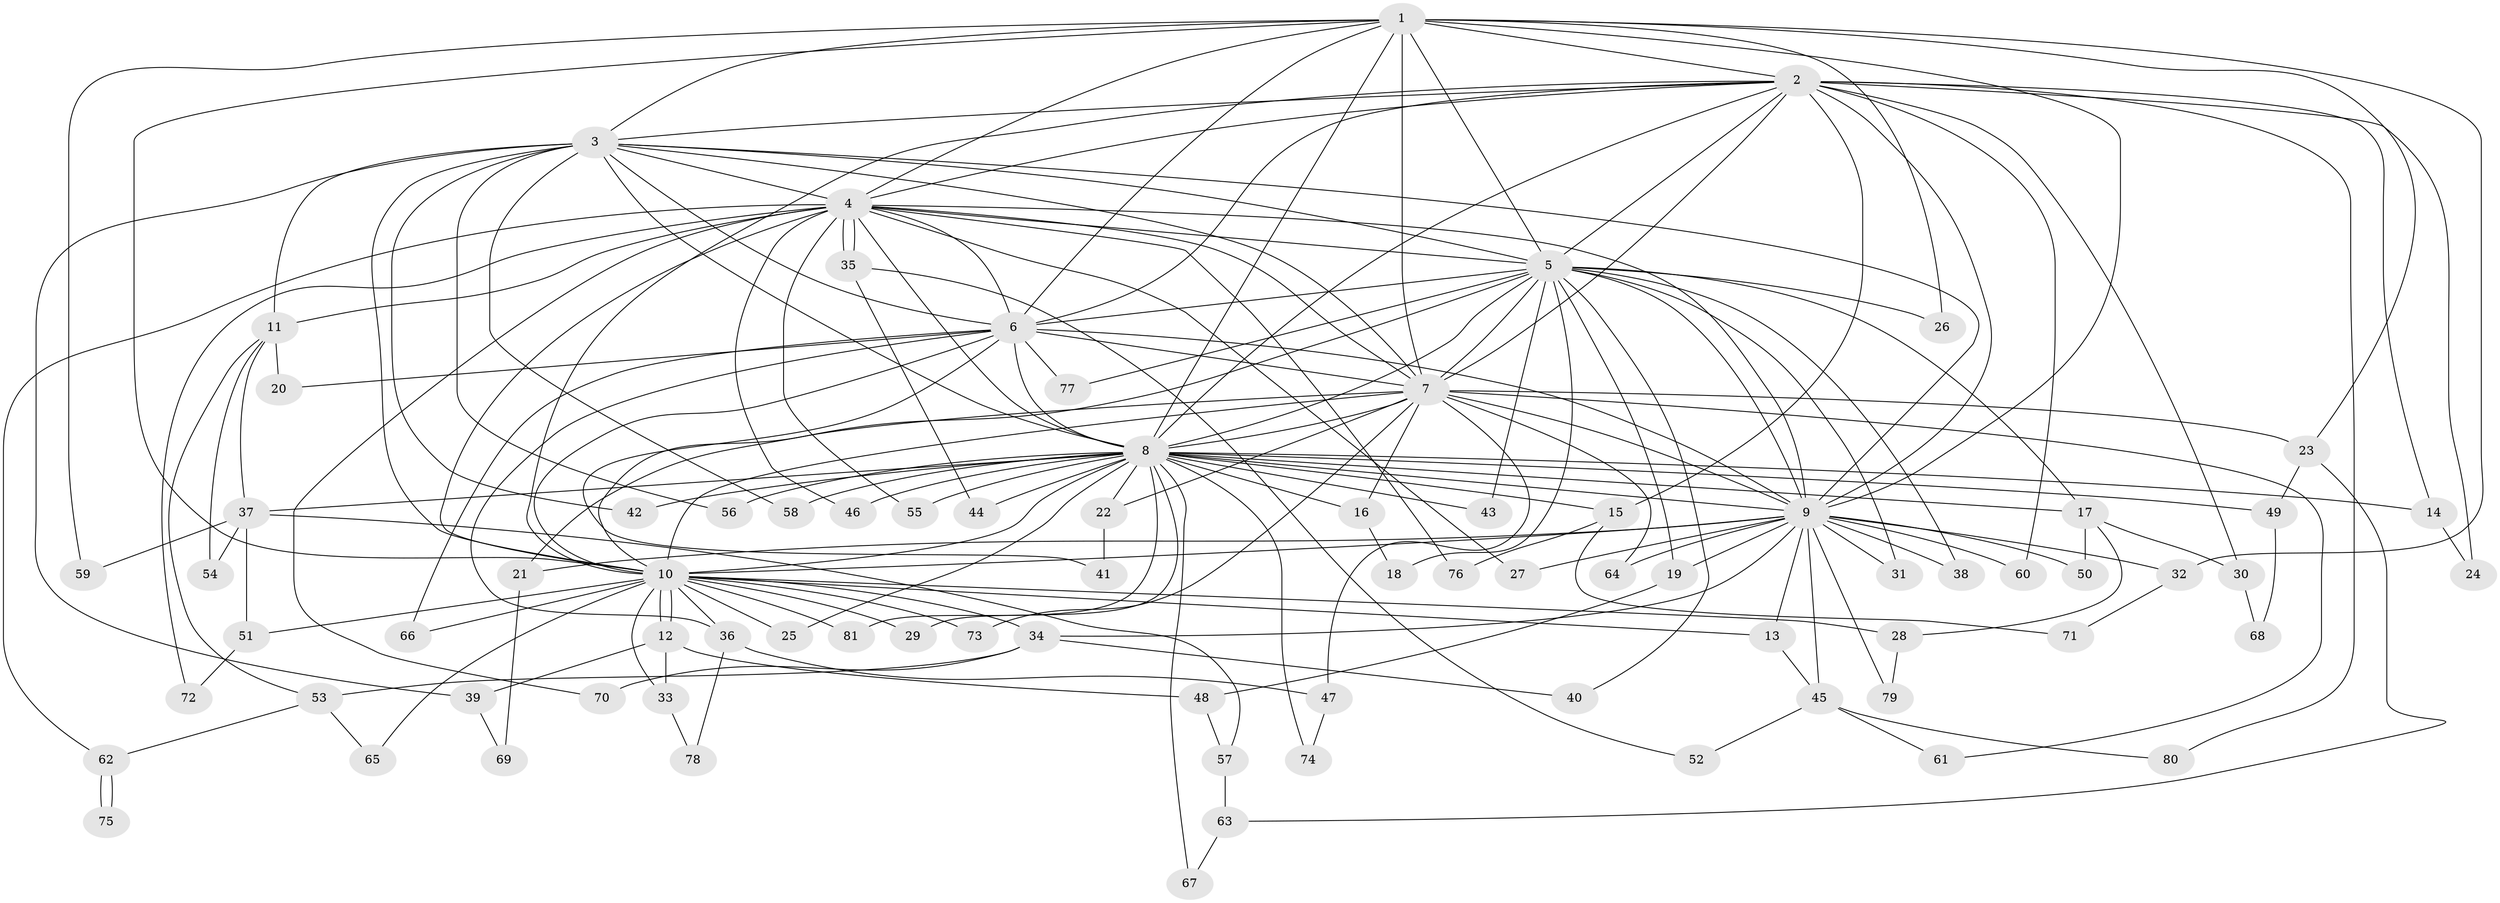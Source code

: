 // coarse degree distribution, {9: 0.017543859649122806, 18: 0.017543859649122806, 22: 0.017543859649122806, 13: 0.017543859649122806, 19: 0.017543859649122806, 12: 0.017543859649122806, 7: 0.017543859649122806, 4: 0.08771929824561403, 3: 0.2631578947368421, 2: 0.42105263157894735, 10: 0.017543859649122806, 5: 0.03508771929824561, 1: 0.05263157894736842}
// Generated by graph-tools (version 1.1) at 2025/49/03/04/25 22:49:17]
// undirected, 81 vertices, 187 edges
graph export_dot {
  node [color=gray90,style=filled];
  1;
  2;
  3;
  4;
  5;
  6;
  7;
  8;
  9;
  10;
  11;
  12;
  13;
  14;
  15;
  16;
  17;
  18;
  19;
  20;
  21;
  22;
  23;
  24;
  25;
  26;
  27;
  28;
  29;
  30;
  31;
  32;
  33;
  34;
  35;
  36;
  37;
  38;
  39;
  40;
  41;
  42;
  43;
  44;
  45;
  46;
  47;
  48;
  49;
  50;
  51;
  52;
  53;
  54;
  55;
  56;
  57;
  58;
  59;
  60;
  61;
  62;
  63;
  64;
  65;
  66;
  67;
  68;
  69;
  70;
  71;
  72;
  73;
  74;
  75;
  76;
  77;
  78;
  79;
  80;
  81;
  1 -- 2;
  1 -- 3;
  1 -- 4;
  1 -- 5;
  1 -- 6;
  1 -- 7;
  1 -- 8;
  1 -- 9;
  1 -- 10;
  1 -- 23;
  1 -- 26;
  1 -- 32;
  1 -- 59;
  2 -- 3;
  2 -- 4;
  2 -- 5;
  2 -- 6;
  2 -- 7;
  2 -- 8;
  2 -- 9;
  2 -- 10;
  2 -- 14;
  2 -- 15;
  2 -- 24;
  2 -- 30;
  2 -- 60;
  2 -- 80;
  3 -- 4;
  3 -- 5;
  3 -- 6;
  3 -- 7;
  3 -- 8;
  3 -- 9;
  3 -- 10;
  3 -- 11;
  3 -- 39;
  3 -- 42;
  3 -- 56;
  3 -- 58;
  4 -- 5;
  4 -- 6;
  4 -- 7;
  4 -- 8;
  4 -- 9;
  4 -- 10;
  4 -- 11;
  4 -- 27;
  4 -- 35;
  4 -- 35;
  4 -- 46;
  4 -- 55;
  4 -- 62;
  4 -- 70;
  4 -- 72;
  4 -- 76;
  5 -- 6;
  5 -- 7;
  5 -- 8;
  5 -- 9;
  5 -- 10;
  5 -- 17;
  5 -- 18;
  5 -- 19;
  5 -- 26;
  5 -- 31;
  5 -- 38;
  5 -- 40;
  5 -- 43;
  5 -- 77;
  6 -- 7;
  6 -- 8;
  6 -- 9;
  6 -- 10;
  6 -- 20;
  6 -- 36;
  6 -- 41;
  6 -- 66;
  6 -- 77;
  7 -- 8;
  7 -- 9;
  7 -- 10;
  7 -- 16;
  7 -- 21;
  7 -- 22;
  7 -- 23;
  7 -- 47;
  7 -- 61;
  7 -- 64;
  7 -- 73;
  8 -- 9;
  8 -- 10;
  8 -- 14;
  8 -- 15;
  8 -- 16;
  8 -- 17;
  8 -- 22;
  8 -- 25;
  8 -- 29;
  8 -- 37;
  8 -- 42;
  8 -- 43;
  8 -- 44;
  8 -- 46;
  8 -- 49;
  8 -- 55;
  8 -- 56;
  8 -- 58;
  8 -- 67;
  8 -- 74;
  8 -- 81;
  9 -- 10;
  9 -- 13;
  9 -- 19;
  9 -- 21;
  9 -- 27;
  9 -- 31;
  9 -- 32;
  9 -- 34;
  9 -- 38;
  9 -- 45;
  9 -- 50;
  9 -- 60;
  9 -- 64;
  9 -- 79;
  10 -- 12;
  10 -- 12;
  10 -- 13;
  10 -- 25;
  10 -- 28;
  10 -- 29;
  10 -- 33;
  10 -- 34;
  10 -- 36;
  10 -- 51;
  10 -- 65;
  10 -- 66;
  10 -- 73;
  10 -- 81;
  11 -- 20;
  11 -- 37;
  11 -- 53;
  11 -- 54;
  12 -- 33;
  12 -- 39;
  12 -- 48;
  13 -- 45;
  14 -- 24;
  15 -- 71;
  15 -- 76;
  16 -- 18;
  17 -- 28;
  17 -- 30;
  17 -- 50;
  19 -- 48;
  21 -- 69;
  22 -- 41;
  23 -- 49;
  23 -- 63;
  28 -- 79;
  30 -- 68;
  32 -- 71;
  33 -- 78;
  34 -- 40;
  34 -- 53;
  34 -- 70;
  35 -- 44;
  35 -- 52;
  36 -- 47;
  36 -- 78;
  37 -- 51;
  37 -- 54;
  37 -- 57;
  37 -- 59;
  39 -- 69;
  45 -- 52;
  45 -- 61;
  45 -- 80;
  47 -- 74;
  48 -- 57;
  49 -- 68;
  51 -- 72;
  53 -- 62;
  53 -- 65;
  57 -- 63;
  62 -- 75;
  62 -- 75;
  63 -- 67;
}
